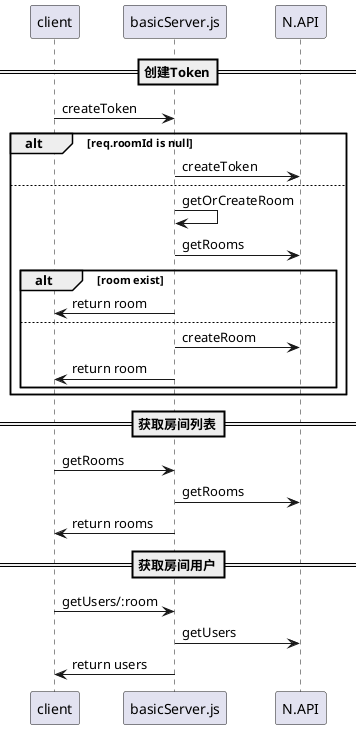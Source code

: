 @startuml licode_basic_example_seq

==创建Token==

client -> basicServer.js : createToken
alt req.roomId is null
basicServer.js -> N.API : createToken
else
basicServer.js -> basicServer.js : getOrCreateRoom
basicServer.js -> N.API : getRooms
    alt room exist
    basicServer.js -> client : return room
    
    else 
    basicServer.js -> N.API : createRoom
    basicServer.js -> client : return room
    end
end

==获取房间列表==

client -> basicServer.js : getRooms
basicServer.js -> N.API : getRooms
basicServer.js -> client : return rooms

==获取房间用户==

client -> basicServer.js : getUsers/:room
basicServer.js -> N.API : getUsers
basicServer.js -> client : return users

@enduml